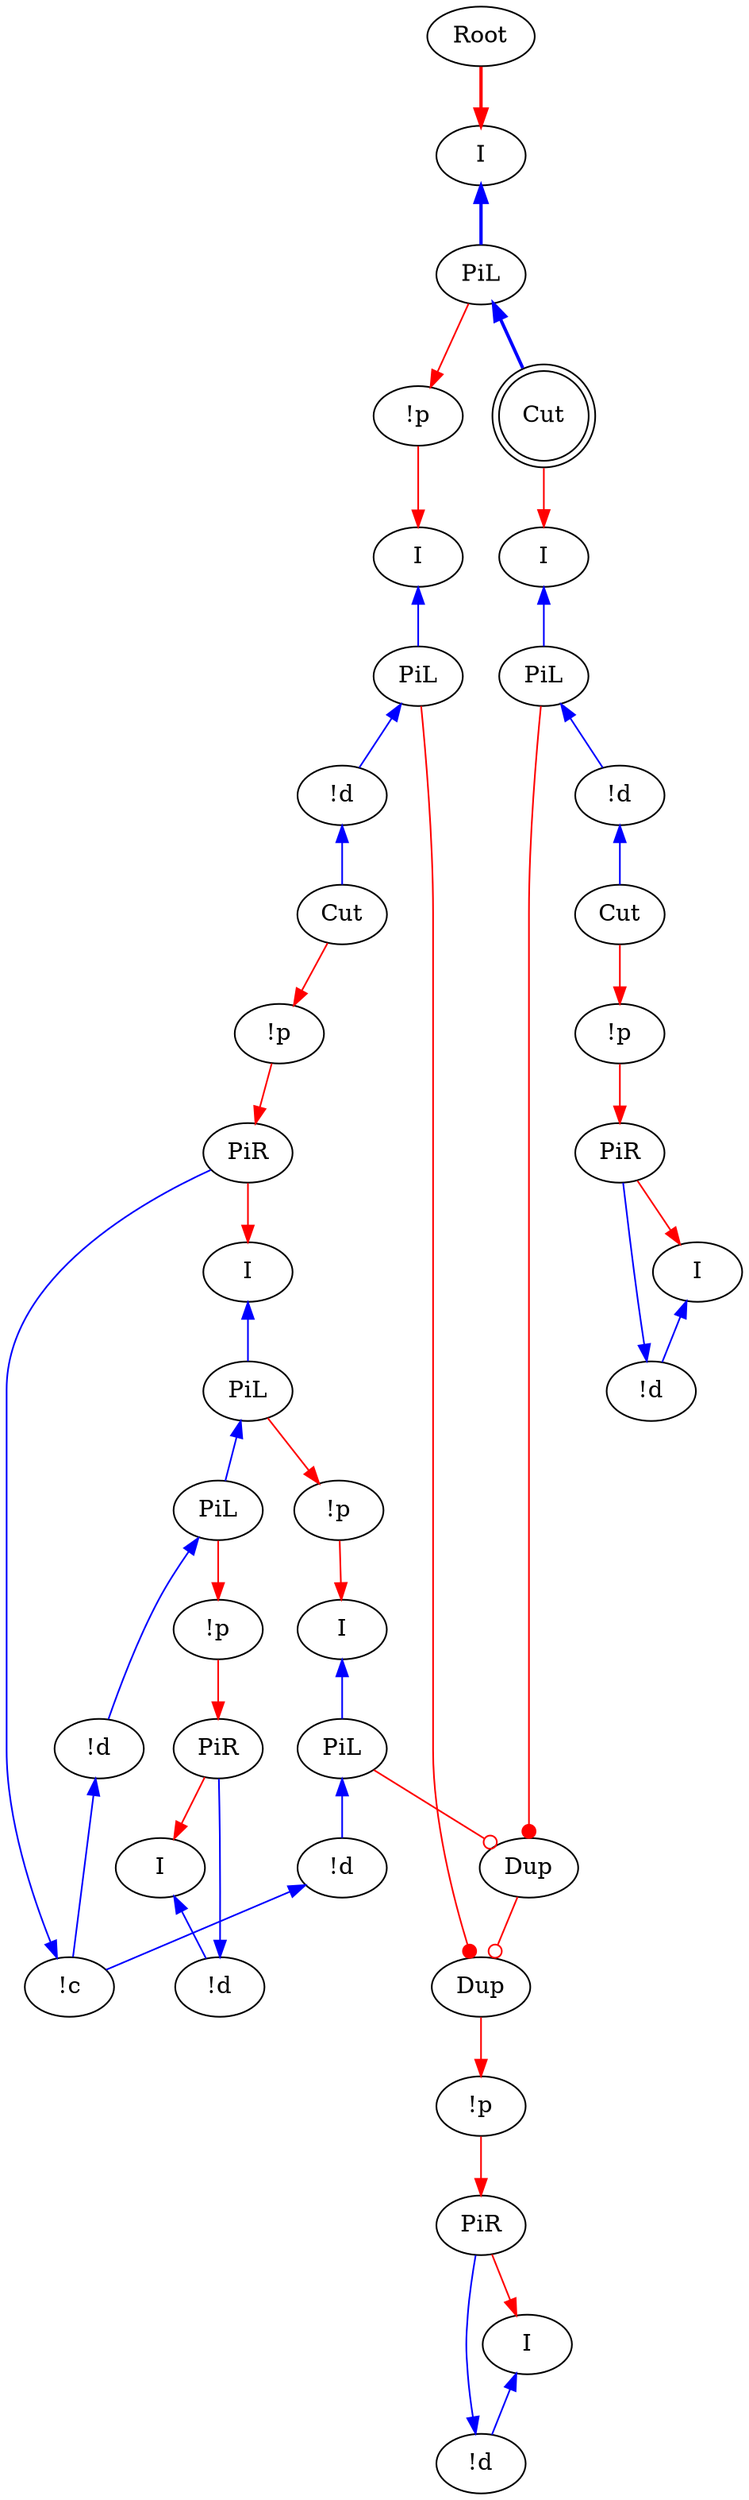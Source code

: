 digraph {
"Root0" [label="Root"]
"I0" [label="I"]
"!p0" [label="!p"]
"Cut0" [label="Cut"]
"PiR0" [label="PiR"]
"!c0" [label="!c"]
"!d0" [label="!d"]
"PiL0" [label="PiL"]
"PiL1" [label="PiL"]
"I1" [label="I"]
"!p1" [label="!p"]
"!p2" [label="!p"]
"Cut1" [label="Cut"]
"PiR1" [label="PiR"]
"PiR2" [label="PiR"]
"!d1" [label="!d"]
"I2" [label="I"]
"!d2" [label="!d"]
"I3" [label="I"]
"!p3" [label="!p"]
"PiR3" [label="PiR"]
"!d3" [label="!d"]
"I4" [label="I"]
"PiL2" [label="PiL"]
"!p4" [label="!p"]
"!p5" [label="!p"]
"Cut2" [label="Cut",shape=doublecircle]
"!d4" [label="!d"]
"PiL3" [label="PiL"]
"I5" [label="I"]
"Dup2_0" [label="Dup"]
"!d5" [label="!d"]
"!d6" [label="!d"]
"PiL4" [label="PiL"]
"PiL5" [label="PiL"]
"I6" [label="I"]
"I7" [label="I"]
"Dup3_0" [label="Dup"]
"PiL3" -> "Dup2_0"[color=red,tooltip="e100",arrowhead=dot]
"Dup3_0" -> "Dup2_0"[color=red,tooltip="e101",arrowhead=odot]
"PiL4" -> "!d5"[color=blue,tooltip="e102",dir=back]
"PiL5" -> "!d6"[color=blue,tooltip="e103",dir=back]
"I6" -> "PiL4"[color=blue,tooltip="e104",dir=back]
"I7" -> "PiL5"[color=blue,tooltip="e105",dir=back]
"PiL4" -> "Dup3_0"[color=red,tooltip="e106",arrowhead=dot]
"PiL5" -> "Dup3_0"[color=red,tooltip="e107",arrowhead=odot]
"Dup2_0" -> "!p1"[color=red,tooltip="e21"]
"!d4" -> "Cut0"[color=blue,tooltip="e23",dir=back]
"I0" -> "PiL2"[color=blue,tooltip="e32",penwidth=2,dir=back]
"PiL2" -> "!p4"[color=red,tooltip="e34"]
"Cut0" -> "!p0"[color=red,tooltip="e37"]
"!p0" -> "PiR0"[color=red,tooltip="e39"]
"!c0" -> "PiR0"[color=blue,tooltip="e41",dir=back]
"PiR0" -> "I1"[color=red,tooltip="e43"]
"!d5" -> "Cut1"[color=blue,tooltip="e45",dir=back]
"!d0" -> "!c0"[color=blue,tooltip="e46",dir=back]
"!d6" -> "!c0"[color=blue,tooltip="e47",dir=back]
"PiL0" -> "!d0"[color=blue,tooltip="e49",dir=back]
"PiL1" -> "PiL0"[color=blue,tooltip="e51",dir=back]
"PiL0" -> "!p3"[color=red,tooltip="e53"]
"I1" -> "PiL1"[color=blue,tooltip="e55",dir=back]
"PiL1" -> "!p5"[color=red,tooltip="e57"]
"!p1" -> "PiR1"[color=red,tooltip="e59"]
"Cut1" -> "!p2"[color=red,tooltip="e63"]
"!p2" -> "PiR2"[color=red,tooltip="e65"]
"!d1" -> "PiR1"[color=blue,tooltip="e67",dir=back]
"PiR1" -> "I2"[color=red,tooltip="e69"]
"!d2" -> "PiR2"[color=blue,tooltip="e75",dir=back]
"PiR2" -> "I3"[color=red,tooltip="e77"]
"I2" -> "!d1"[color=blue,tooltip="e79",dir=back]
"I3" -> "!d2"[color=blue,tooltip="e83",dir=back]
"!p3" -> "PiR3"[color=red,tooltip="e85"]
"!d3" -> "PiR3"[color=blue,tooltip="e87",dir=back]
"PiR3" -> "I4"[color=red,tooltip="e89"]
"PiL2" -> "Cut2"[color=blue,tooltip="e90",penwidth=2,dir=back]
"I4" -> "!d3"[color=blue,tooltip="e91",dir=back]
"!p4" -> "I5"[color=red,tooltip="e92"]
"Cut2" -> "I6"[color=red,tooltip="e94"]
"!p5" -> "I7"[color=red,tooltip="e95"]
"PiL3" -> "!d4"[color=blue,tooltip="e96",dir=back]
"I5" -> "PiL3"[color=blue,tooltip="e98",dir=back]
"Root0" -> "I0"[color=red,tooltip="rettop",penwidth=2]
}
